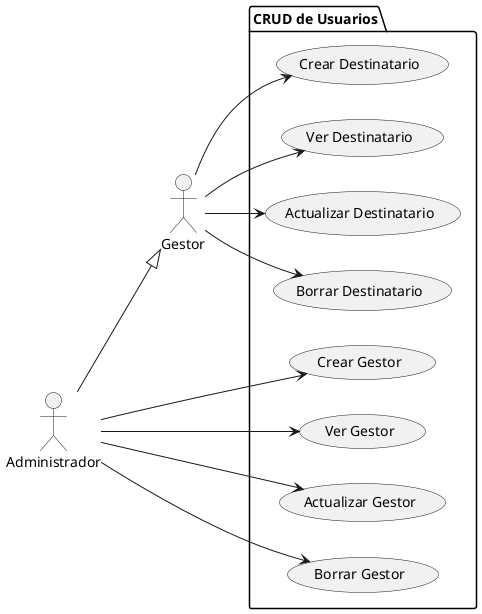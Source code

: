 @startuml ManejoUsuario
left to right direction
actor "Administrador" as Administrador
actor "Gestor" as Usuario

package "CRUD de Usuarios" {
    usecase "Crear Destinatario" as CU1
    usecase "Ver Destinatario" as CU2
    usecase "Actualizar Destinatario" as CU3
    usecase "Borrar Destinatario" as CU4
    usecase "Crear Gestor" as CU5
    usecase "Ver Gestor" as CU6
    usecase "Actualizar Gestor" as CU7
    usecase "Borrar Gestor" as CU8
}

Administrador --|> Usuario
Usuario --> CU1
Usuario --> CU2
Usuario --> CU3
Usuario --> CU4
Administrador --> CU5
Administrador --> CU6
Administrador --> CU7
Administrador --> CU8
@enduml
